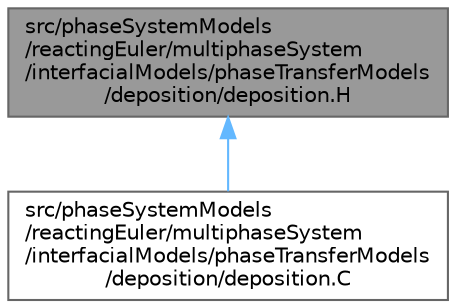 digraph "src/phaseSystemModels/reactingEuler/multiphaseSystem/interfacialModels/phaseTransferModels/deposition/deposition.H"
{
 // LATEX_PDF_SIZE
  bgcolor="transparent";
  edge [fontname=Helvetica,fontsize=10,labelfontname=Helvetica,labelfontsize=10];
  node [fontname=Helvetica,fontsize=10,shape=box,height=0.2,width=0.4];
  Node1 [id="Node000001",label="src/phaseSystemModels\l/reactingEuler/multiphaseSystem\l/interfacialModels/phaseTransferModels\l/deposition/deposition.H",height=0.2,width=0.4,color="gray40", fillcolor="grey60", style="filled", fontcolor="black",tooltip=" "];
  Node1 -> Node2 [id="edge1_Node000001_Node000002",dir="back",color="steelblue1",style="solid",tooltip=" "];
  Node2 [id="Node000002",label="src/phaseSystemModels\l/reactingEuler/multiphaseSystem\l/interfacialModels/phaseTransferModels\l/deposition/deposition.C",height=0.2,width=0.4,color="grey40", fillcolor="white", style="filled",URL="$deposition_8C.html",tooltip=" "];
}
